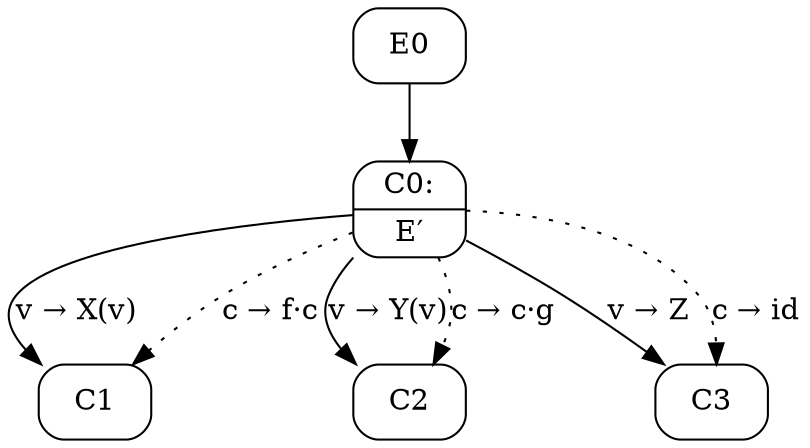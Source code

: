 digraph {
  node [shape=box, style=rounded];

  E0 -> C0;
  C0 [shape=record, label="{C0:|E′}"];
  C0 -> C1 [label="v → X(v)"];
  C0 -> C1 [label="c → f·c", style=dotted];
  C0 -> C2 [label="v → Y(v)"];
  C0 -> C2 [label="c → c·g", style=dotted];
  C0 -> C3 [label="v → Z"];
  C0 -> C3 [label="c → id", style=dotted];
}
